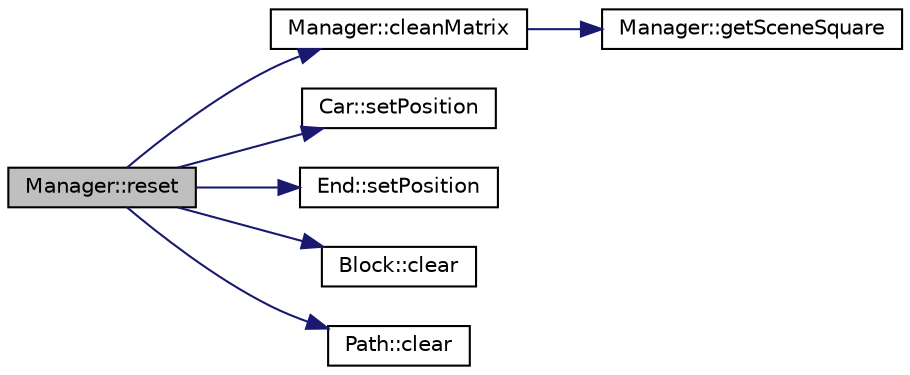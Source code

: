 digraph "Manager::reset"
{
  edge [fontname="Helvetica",fontsize="10",labelfontname="Helvetica",labelfontsize="10"];
  node [fontname="Helvetica",fontsize="10",shape=record];
  rankdir="LR";
  Node1 [label="Manager::reset",height=0.2,width=0.4,color="black", fillcolor="grey75", style="filled" fontcolor="black"];
  Node1 -> Node2 [color="midnightblue",fontsize="10",style="solid"];
  Node2 [label="Manager::cleanMatrix",height=0.2,width=0.4,color="black", fillcolor="white", style="filled",URL="$class_manager.html#a1734887f37a6cc8e5837431b2875459f"];
  Node2 -> Node3 [color="midnightblue",fontsize="10",style="solid"];
  Node3 [label="Manager::getSceneSquare",height=0.2,width=0.4,color="black", fillcolor="white", style="filled",URL="$class_manager.html#a60f89ec1bf61d37a74b4cd67a57d5702"];
  Node1 -> Node4 [color="midnightblue",fontsize="10",style="solid"];
  Node4 [label="Car::setPosition",height=0.2,width=0.4,color="black", fillcolor="white", style="filled",URL="$class_car.html#a97e3c5de8eb65659ef520de6591f814d"];
  Node1 -> Node5 [color="midnightblue",fontsize="10",style="solid"];
  Node5 [label="End::setPosition",height=0.2,width=0.4,color="black", fillcolor="white", style="filled",URL="$class_end.html#a5be9587f22c8eb23249513a7b5e6db92"];
  Node1 -> Node6 [color="midnightblue",fontsize="10",style="solid"];
  Node6 [label="Block::clear",height=0.2,width=0.4,color="black", fillcolor="white", style="filled",URL="$class_block.html#a37bf8cd7e85de983bc56eb19b168575a"];
  Node1 -> Node7 [color="midnightblue",fontsize="10",style="solid"];
  Node7 [label="Path::clear",height=0.2,width=0.4,color="black", fillcolor="white", style="filled",URL="$class_path.html#a962e54c19be5fbe17f902ee6a7a3a706"];
}
